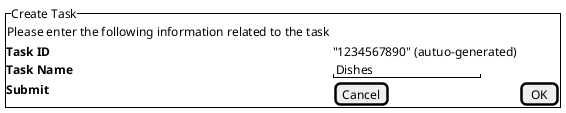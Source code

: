 @startsalt LoFiCustomerRegistration


{^"Create Task" 
    {Please enter the following information related to the task}
    **Task ID** | "1234567890" (autuo-generated)
    **Task Name**|  "Dishes            " 
    **Submit ** | [Cancel]|[ OK ]

}

@endsalt